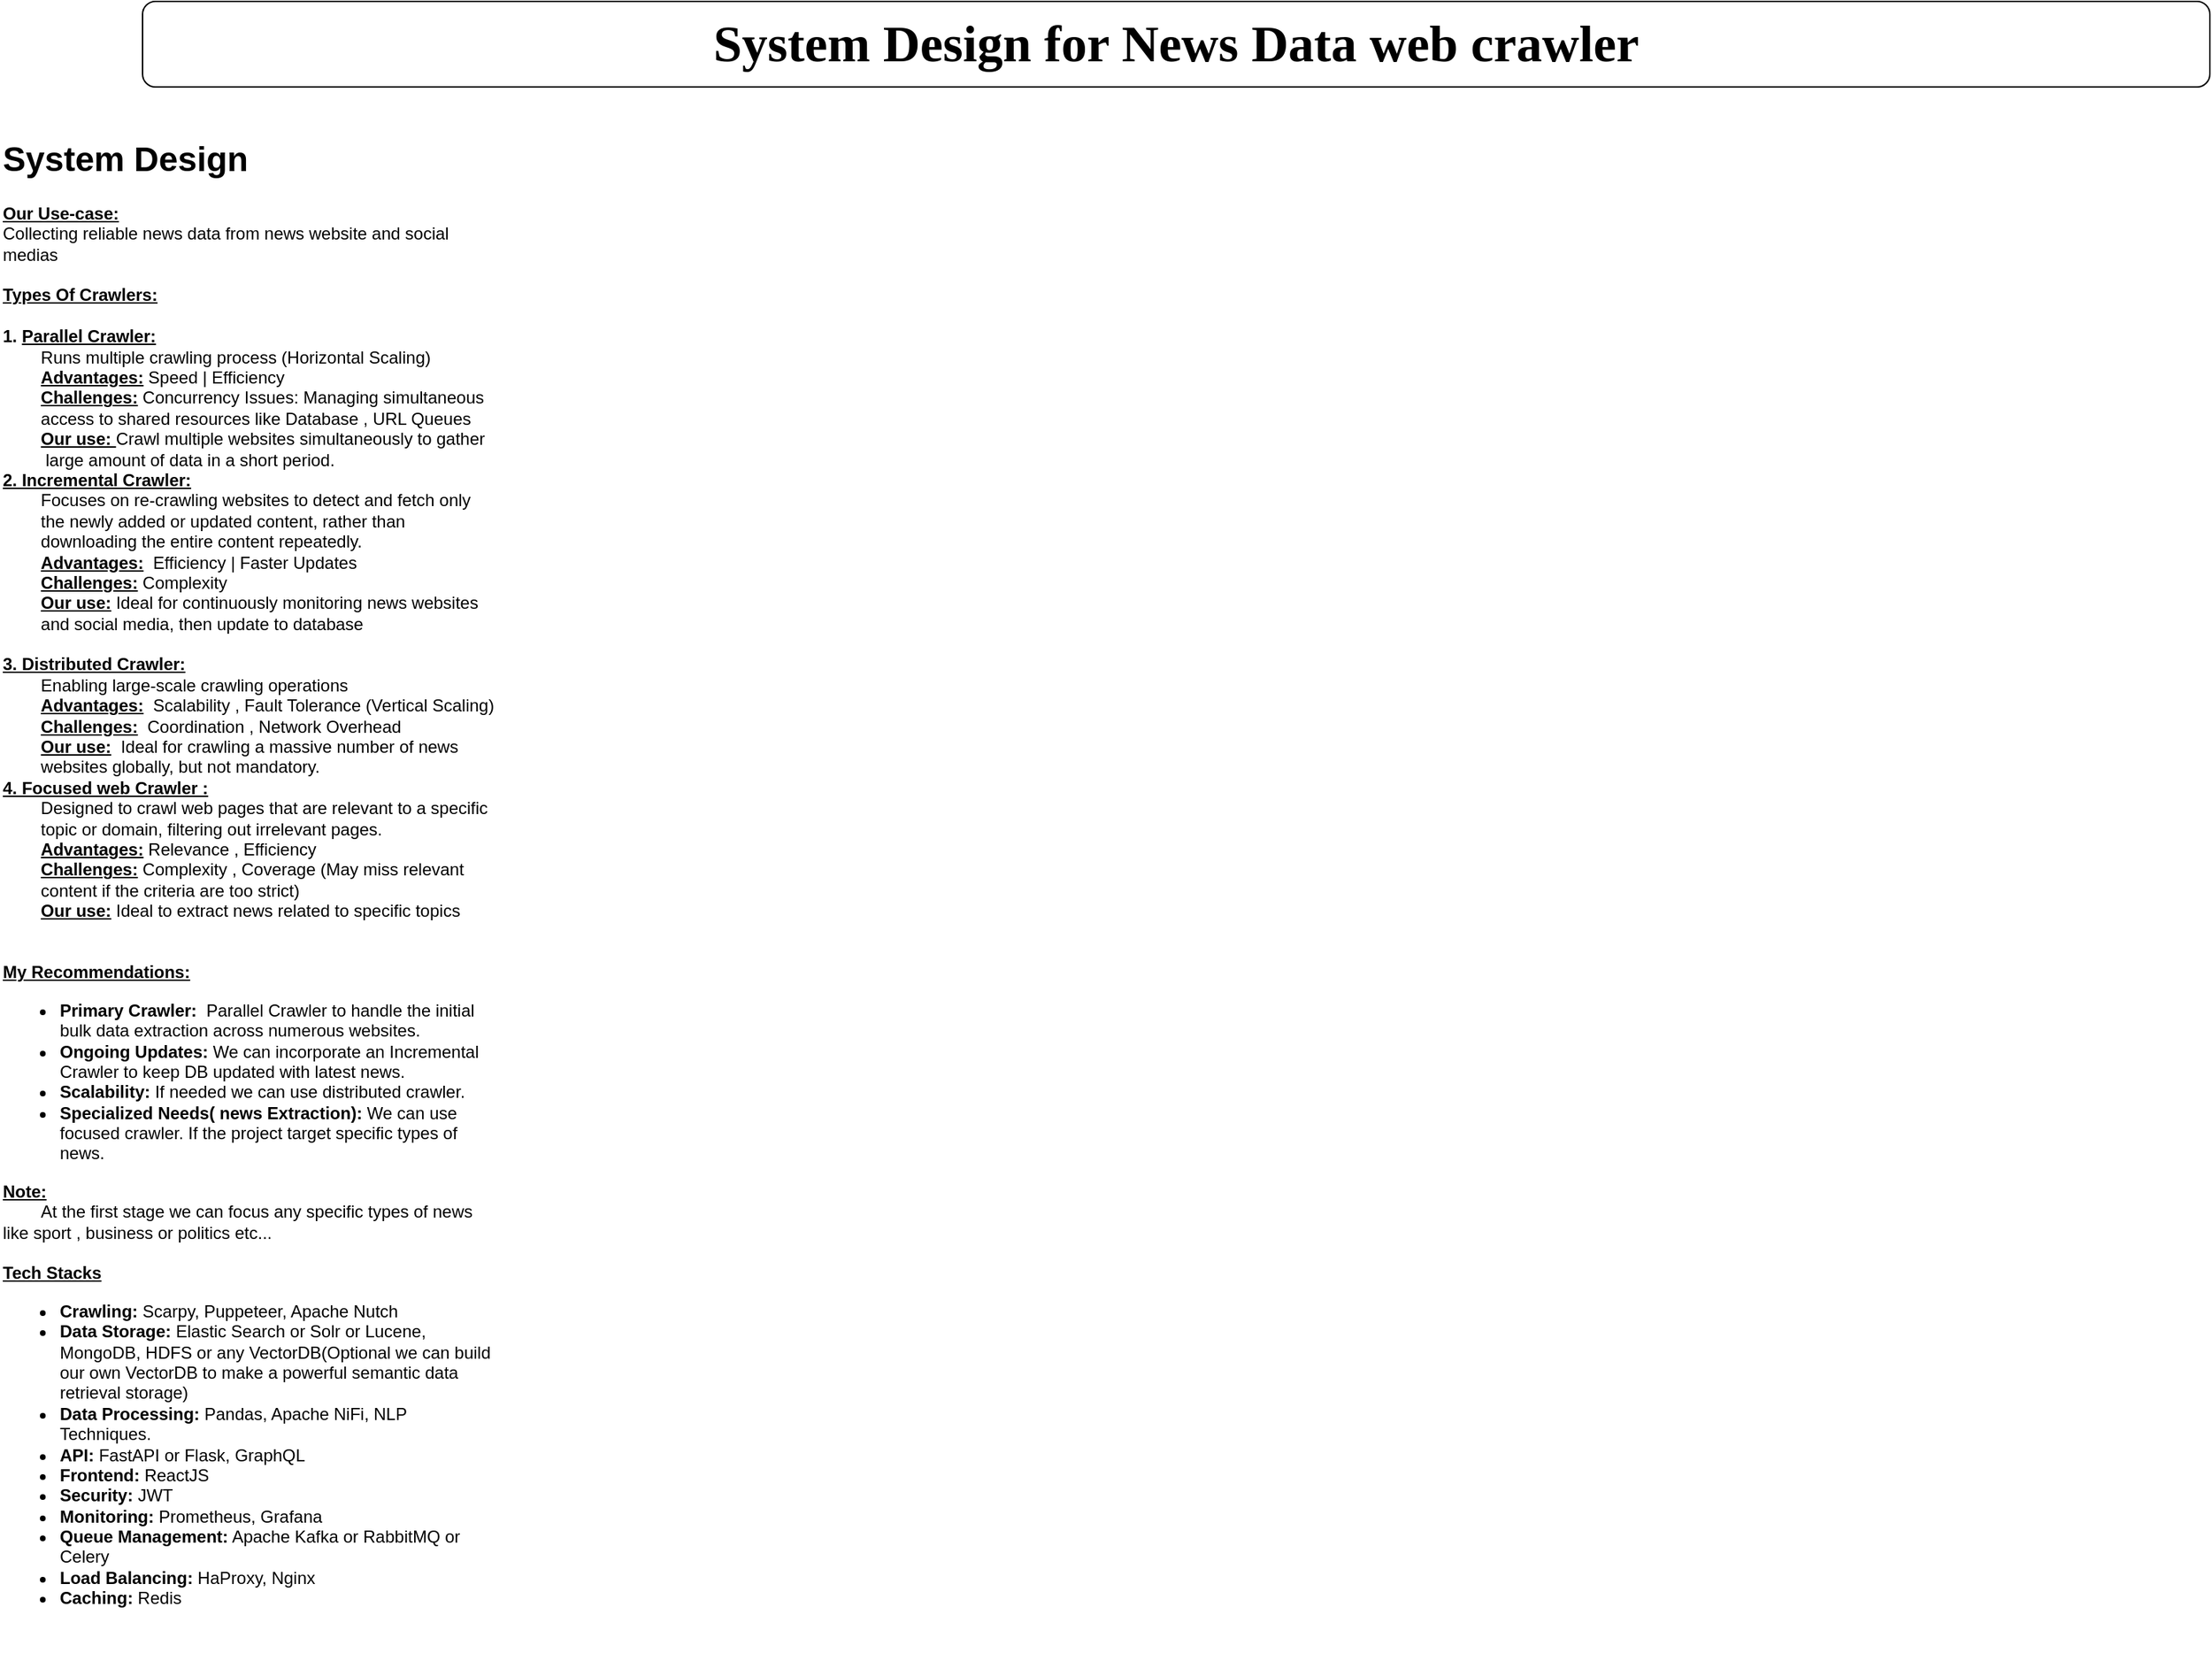 <mxfile version="24.7.7">
  <diagram name="Page-1" id="5bWgAJpQAsmb562W-yM8">
    <mxGraphModel dx="1434" dy="782" grid="1" gridSize="10" guides="1" tooltips="1" connect="1" arrows="1" fold="1" page="1" pageScale="1" pageWidth="1654" pageHeight="1169" math="0" shadow="0">
      <root>
        <mxCell id="0" />
        <mxCell id="1" parent="0" />
        <mxCell id="MsE94xO0FCAmjHNaboih-4" value="&lt;font face=&quot;Times New Roman&quot;&gt;&lt;b&gt;&lt;font style=&quot;font-size: 36px;&quot;&gt;System Design for News Data web crawler &lt;/font&gt;&lt;br&gt;&lt;/b&gt;&lt;/font&gt;" style="rounded=1;whiteSpace=wrap;html=1;" parent="1" vertex="1">
          <mxGeometry x="120" width="1450" height="60" as="geometry" />
        </mxCell>
        <mxCell id="1LUfzBoHgPUVUjpsUAVu-1" value="&lt;h1 style=&quot;margin-top: 0px;&quot;&gt;System Design&lt;/h1&gt;&lt;div&gt;&lt;u&gt;&lt;b&gt;Our Use-case:&lt;/b&gt;&lt;/u&gt;&lt;/div&gt;&lt;div&gt;Collecting reliable news data from news website and social medias&lt;/div&gt;&lt;div&gt;&lt;br&gt;&lt;/div&gt;&lt;div&gt;&lt;u&gt;&lt;b&gt;Types Of Crawlers:&lt;/b&gt;&lt;/u&gt;&lt;/div&gt;&lt;div&gt;&lt;br&gt;&lt;/div&gt;&lt;div&gt;&lt;b&gt;1. &lt;u&gt;Parallel Crawler: &lt;/u&gt;&lt;/b&gt;&lt;br&gt;&lt;/div&gt;&lt;div&gt;&lt;span style=&quot;white-space: pre;&quot;&gt;&#x9;Runs multiple crawling process (Horizontal Scaling)&lt;/span&gt;&lt;/div&gt;&lt;div&gt;&lt;span style=&quot;white-space: pre;&quot;&gt;&lt;span style=&quot;white-space: pre;&quot;&gt;&#x9;&lt;/span&gt;&lt;b&gt;&lt;u&gt;Advantages:&lt;/u&gt;&lt;/b&gt; Speed | Efficiency&lt;br&gt;&lt;/span&gt;&lt;/div&gt;&lt;div&gt;&lt;span style=&quot;white-space: pre;&quot;&gt;&lt;span style=&quot;white-space: pre;&quot;&gt;&#x9;&lt;/span&gt;&lt;b&gt;&lt;u&gt;Challenges:&lt;/u&gt; &lt;/b&gt;Concurrency Issues: &lt;/span&gt;Managing simultaneous &lt;span style=&quot;white-space: pre;&quot;&gt;&#x9;&lt;/span&gt;access to shared resources like&lt;span style=&quot;white-space: pre;&quot;&gt; Database , URL Queues &lt;/span&gt;&lt;/div&gt;&lt;div&gt;&lt;span style=&quot;white-space: pre;&quot;&gt;&lt;span style=&quot;white-space: pre;&quot;&gt;&#x9;&lt;/span&gt;&lt;b&gt;&lt;u&gt;Our use: &lt;/u&gt;&lt;/b&gt;Crawl multiple websites simultaneously to gather&lt;/span&gt;&lt;/div&gt;&lt;div&gt;&lt;span style=&quot;white-space: pre;&quot;&gt;&lt;span style=&quot;white-space: pre;&quot;&gt;&#x9;&lt;/span&gt; large amount of data in a short period.&lt;br&gt;&lt;/span&gt;&lt;/div&gt;&lt;div&gt;&lt;b&gt;&lt;u&gt;2. Incremental Crawler:&lt;/u&gt;&lt;/b&gt;&lt;/div&gt;&lt;div&gt;&lt;span style=&quot;white-space: pre;&quot;&gt;&#x9;&lt;/span&gt;Focuses on re-crawling websites to detect and fetch only &lt;span style=&quot;white-space: pre;&quot;&gt;&#x9;&lt;/span&gt;the newly added or updated content, rather than &lt;span style=&quot;white-space: pre;&quot;&gt;&#x9;&lt;/span&gt;downloading the entire content repeatedly.&lt;/div&gt;&lt;div&gt;&lt;span style=&quot;white-space: pre;&quot;&gt;&#x9;&lt;/span&gt;&lt;b&gt;&lt;u&gt;Advantages:&lt;/u&gt;&amp;nbsp; &lt;/b&gt;Efficiency | Faster Updates&lt;/div&gt;&lt;div&gt;&lt;span style=&quot;white-space: pre;&quot;&gt;&#x9;&lt;/span&gt;&lt;b&gt;&lt;u&gt;Challenges:&lt;/u&gt; &lt;/b&gt;Complexity&lt;/div&gt;&lt;div&gt;&lt;span style=&quot;white-space: pre;&quot;&gt;&#x9;&lt;/span&gt;&lt;b&gt;&lt;u&gt;Our use:&lt;/u&gt;&lt;/b&gt; Ideal for continuously monitoring news websites &lt;span style=&quot;white-space: pre;&quot;&gt;&#x9;&lt;/span&gt;and social media, then update to database&lt;br&gt;&lt;/div&gt;&lt;div&gt;&lt;span style=&quot;white-space: pre;&quot;&gt;&#x9;&lt;/span&gt;&lt;br&gt;&lt;/div&gt;&lt;div&gt;&lt;b&gt;&lt;u&gt;3. Distributed Crawler:&lt;/u&gt;&lt;/b&gt;&lt;/div&gt;&lt;div&gt;&lt;span style=&quot;white-space: pre;&quot;&gt;&#x9;&lt;/span&gt;Enabling large-scale crawling operations&lt;/div&gt;&lt;div&gt;&lt;span style=&quot;white-space: pre;&quot;&gt;&#x9;&lt;/span&gt;&lt;u&gt;&lt;b&gt;Advantages:&lt;/b&gt;&lt;/u&gt;&amp;nbsp; Scalability , Fault Tolerance (Vertical Scaling)&lt;/div&gt;&lt;div&gt;&lt;span style=&quot;white-space: pre;&quot;&gt;&#x9;&lt;/span&gt;&lt;b&gt;&lt;u&gt;Challenges:&lt;/u&gt;&amp;nbsp; &lt;/b&gt;Coordination , Network Overhead&lt;b&gt;&lt;br&gt;&lt;/b&gt;&lt;/div&gt;&lt;div&gt;&lt;span style=&quot;white-space: pre;&quot;&gt;&#x9;&lt;b&gt;&lt;u&gt;Our use:&lt;/u&gt;&lt;/b&gt;  &lt;/span&gt;Ideal for crawling a massive number of news &lt;span style=&quot;white-space: pre;&quot;&gt;&#x9;&lt;/span&gt;websites globally, but not mandatory.&lt;br&gt;&lt;/div&gt;&lt;div&gt;&lt;b&gt;&lt;u&gt;4. Focused web Crawler : &lt;/u&gt;&lt;/b&gt;&lt;br&gt;&lt;/div&gt;&lt;div&gt;&lt;span style=&quot;white-space: pre;&quot;&gt;&#x9;&lt;/span&gt;Designed to crawl web pages that are relevant to a specific &lt;span style=&quot;white-space: pre;&quot;&gt;&#x9;&lt;/span&gt;topic or domain, filtering out irrelevant pages.&lt;/div&gt;&lt;div&gt;&lt;span style=&quot;white-space: pre;&quot;&gt;&#x9;&lt;/span&gt;&lt;b&gt;&lt;u&gt;Advantages:&lt;/u&gt; &lt;/b&gt;Relevance , Efficiency&lt;/div&gt;&lt;div&gt;&lt;span style=&quot;white-space: pre;&quot;&gt;&#x9;&lt;/span&gt;&lt;b&gt;&lt;u&gt;Challenges:&lt;/u&gt;&lt;/b&gt; Complexity , Coverage (May miss relevant &lt;span style=&quot;white-space: pre;&quot;&gt;&#x9;&lt;/span&gt;content if the criteria are too strict)&lt;/div&gt;&lt;div&gt;&lt;span style=&quot;white-space: pre;&quot;&gt;&#x9;&lt;/span&gt;&lt;b&gt;&lt;u&gt;Our use:&lt;/u&gt; &lt;/b&gt;Ideal to extract news related to specific topics&lt;/div&gt;&lt;div&gt;&lt;br&gt;&lt;/div&gt;&lt;div&gt;&lt;br&gt;&lt;/div&gt;&lt;div&gt;&lt;u&gt;&lt;b&gt;My Recommendations:&lt;/b&gt;&lt;/u&gt;&lt;/div&gt;&lt;div&gt;&lt;ul&gt;&lt;li&gt;&lt;b&gt;Primary Crawler:&lt;/b&gt;&amp;nbsp; Parallel Crawler to handle the initial bulk data extraction across numerous websites.&lt;/li&gt;&lt;li&gt;&lt;b&gt;Ongoing Updates:&lt;/b&gt; We can incorporate an Incremental Crawler to keep DB updated with latest news.&lt;/li&gt;&lt;li&gt;&lt;b&gt;Scalability:&lt;/b&gt; If needed we can use distributed crawler.&lt;/li&gt;&lt;li&gt;&lt;b&gt;Specialized Needs( news Extraction):&lt;/b&gt; We can use focused crawler. If the project target specific types of news.&lt;/li&gt;&lt;/ul&gt;&lt;div&gt;&lt;u&gt;&lt;b&gt;Note:&lt;/b&gt;&lt;/u&gt;&lt;/div&gt;&lt;div&gt;&lt;span style=&quot;white-space: pre;&quot;&gt;&#x9;&lt;/span&gt;At the first stage we can focus any specific types of news like sport , business or politics etc...&lt;/div&gt;&lt;div&gt;&lt;br&gt;&lt;/div&gt;&lt;div&gt;&lt;b&gt;&lt;u&gt;Tech Stacks&lt;/u&gt;&lt;/b&gt;&lt;br&gt;&lt;/div&gt;&lt;/div&gt;&lt;div&gt;&lt;ul&gt;&lt;li&gt;&lt;b&gt;Crawling:&lt;/b&gt; Scarpy, Puppeteer, Apache Nutch&lt;/li&gt;&lt;li&gt;&lt;b&gt;Data Storage:&lt;/b&gt; Elastic Search or Solr or Lucene, MongoDB, HDFS or any VectorDB(Optional we can build our own VectorDB to make a powerful semantic data retrieval storage)&lt;/li&gt;&lt;li&gt;&lt;b&gt;Data Processing:&lt;/b&gt; Pandas, Apache NiFi, NLP Techniques.&lt;/li&gt;&lt;li&gt;&lt;b&gt;API:&lt;/b&gt; FastAPI or Flask, GraphQL&lt;/li&gt;&lt;li&gt;&lt;b&gt;Frontend:&lt;/b&gt; ReactJS&lt;/li&gt;&lt;li&gt;&lt;b&gt;Security:&lt;/b&gt; JWT&lt;/li&gt;&lt;li&gt;&lt;b&gt;Monitoring:&lt;/b&gt; Prometheus, Grafana&lt;/li&gt;&lt;li&gt;&lt;b&gt;Queue Management:&lt;/b&gt; Apache Kafka or RabbitMQ or Celery&lt;/li&gt;&lt;li&gt;&lt;b&gt;Load Balancing:&lt;/b&gt; HaProxy, Nginx&lt;/li&gt;&lt;li&gt;&lt;b&gt;Caching:&lt;/b&gt; Redis&lt;br&gt;&lt;/li&gt;&lt;/ul&gt;&lt;/div&gt;" style="text;html=1;whiteSpace=wrap;overflow=hidden;rounded=0;" parent="1" vertex="1">
          <mxGeometry x="20" y="90" width="350" height="1070" as="geometry" />
        </mxCell>
      </root>
    </mxGraphModel>
  </diagram>
</mxfile>

